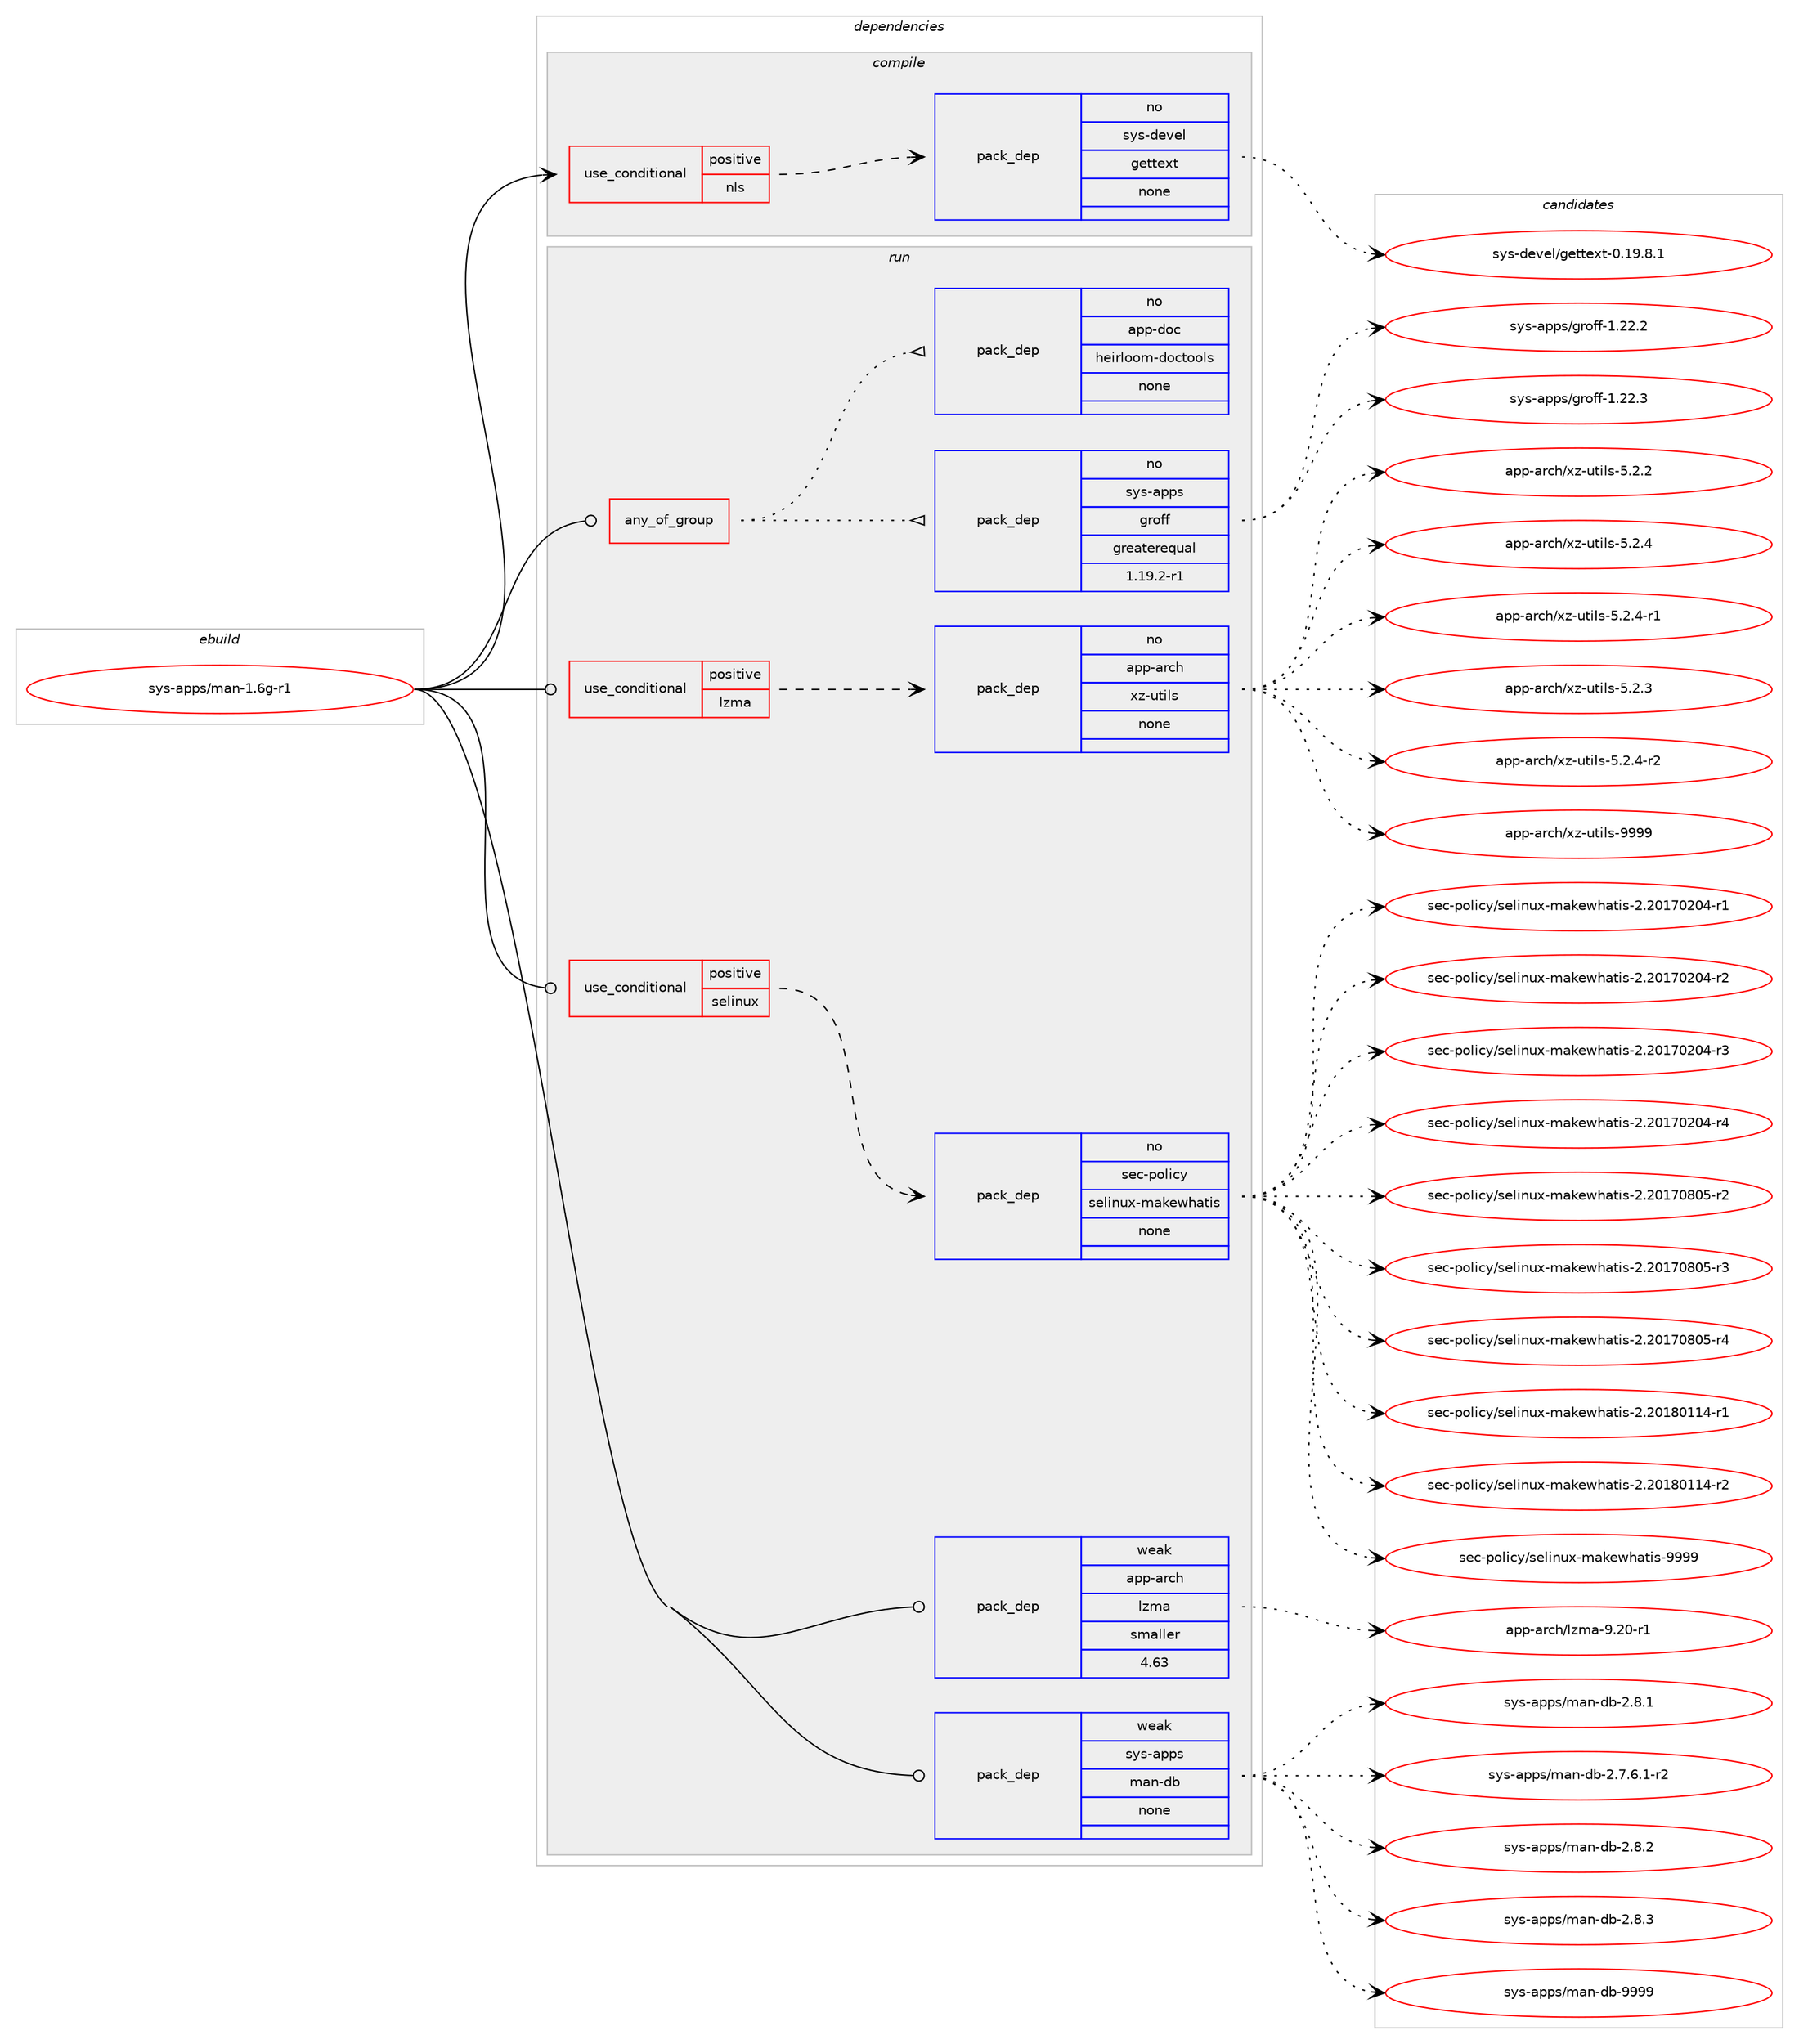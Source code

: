 digraph prolog {

# *************
# Graph options
# *************

newrank=true;
concentrate=true;
compound=true;
graph [rankdir=LR,fontname=Helvetica,fontsize=10,ranksep=1.5];#, ranksep=2.5, nodesep=0.2];
edge  [arrowhead=vee];
node  [fontname=Helvetica,fontsize=10];

# **********
# The ebuild
# **********

subgraph cluster_leftcol {
color=gray;
rank=same;
label=<<i>ebuild</i>>;
id [label="sys-apps/man-1.6g-r1", color=red, width=4, href="../sys-apps/man-1.6g-r1.svg"];
}

# ****************
# The dependencies
# ****************

subgraph cluster_midcol {
color=gray;
label=<<i>dependencies</i>>;
subgraph cluster_compile {
fillcolor="#eeeeee";
style=filled;
label=<<i>compile</i>>;
subgraph cond120 {
dependency5336 [label=<<TABLE BORDER="0" CELLBORDER="1" CELLSPACING="0" CELLPADDING="4"><TR><TD ROWSPAN="3" CELLPADDING="10">use_conditional</TD></TR><TR><TD>positive</TD></TR><TR><TD>nls</TD></TR></TABLE>>, shape=none, color=red];
subgraph pack5213 {
dependency5337 [label=<<TABLE BORDER="0" CELLBORDER="1" CELLSPACING="0" CELLPADDING="4" WIDTH="220"><TR><TD ROWSPAN="6" CELLPADDING="30">pack_dep</TD></TR><TR><TD WIDTH="110">no</TD></TR><TR><TD>sys-devel</TD></TR><TR><TD>gettext</TD></TR><TR><TD>none</TD></TR><TR><TD></TD></TR></TABLE>>, shape=none, color=blue];
}
dependency5336:e -> dependency5337:w [weight=20,style="dashed",arrowhead="vee"];
}
id:e -> dependency5336:w [weight=20,style="solid",arrowhead="vee"];
}
subgraph cluster_compileandrun {
fillcolor="#eeeeee";
style=filled;
label=<<i>compile and run</i>>;
}
subgraph cluster_run {
fillcolor="#eeeeee";
style=filled;
label=<<i>run</i>>;
subgraph any5 {
dependency5338 [label=<<TABLE BORDER="0" CELLBORDER="1" CELLSPACING="0" CELLPADDING="4"><TR><TD CELLPADDING="10">any_of_group</TD></TR></TABLE>>, shape=none, color=red];subgraph pack5214 {
dependency5339 [label=<<TABLE BORDER="0" CELLBORDER="1" CELLSPACING="0" CELLPADDING="4" WIDTH="220"><TR><TD ROWSPAN="6" CELLPADDING="30">pack_dep</TD></TR><TR><TD WIDTH="110">no</TD></TR><TR><TD>sys-apps</TD></TR><TR><TD>groff</TD></TR><TR><TD>greaterequal</TD></TR><TR><TD>1.19.2-r1</TD></TR></TABLE>>, shape=none, color=blue];
}
dependency5338:e -> dependency5339:w [weight=20,style="dotted",arrowhead="oinv"];
subgraph pack5215 {
dependency5340 [label=<<TABLE BORDER="0" CELLBORDER="1" CELLSPACING="0" CELLPADDING="4" WIDTH="220"><TR><TD ROWSPAN="6" CELLPADDING="30">pack_dep</TD></TR><TR><TD WIDTH="110">no</TD></TR><TR><TD>app-doc</TD></TR><TR><TD>heirloom-doctools</TD></TR><TR><TD>none</TD></TR><TR><TD></TD></TR></TABLE>>, shape=none, color=blue];
}
dependency5338:e -> dependency5340:w [weight=20,style="dotted",arrowhead="oinv"];
}
id:e -> dependency5338:w [weight=20,style="solid",arrowhead="odot"];
subgraph cond121 {
dependency5341 [label=<<TABLE BORDER="0" CELLBORDER="1" CELLSPACING="0" CELLPADDING="4"><TR><TD ROWSPAN="3" CELLPADDING="10">use_conditional</TD></TR><TR><TD>positive</TD></TR><TR><TD>lzma</TD></TR></TABLE>>, shape=none, color=red];
subgraph pack5216 {
dependency5342 [label=<<TABLE BORDER="0" CELLBORDER="1" CELLSPACING="0" CELLPADDING="4" WIDTH="220"><TR><TD ROWSPAN="6" CELLPADDING="30">pack_dep</TD></TR><TR><TD WIDTH="110">no</TD></TR><TR><TD>app-arch</TD></TR><TR><TD>xz-utils</TD></TR><TR><TD>none</TD></TR><TR><TD></TD></TR></TABLE>>, shape=none, color=blue];
}
dependency5341:e -> dependency5342:w [weight=20,style="dashed",arrowhead="vee"];
}
id:e -> dependency5341:w [weight=20,style="solid",arrowhead="odot"];
subgraph cond122 {
dependency5343 [label=<<TABLE BORDER="0" CELLBORDER="1" CELLSPACING="0" CELLPADDING="4"><TR><TD ROWSPAN="3" CELLPADDING="10">use_conditional</TD></TR><TR><TD>positive</TD></TR><TR><TD>selinux</TD></TR></TABLE>>, shape=none, color=red];
subgraph pack5217 {
dependency5344 [label=<<TABLE BORDER="0" CELLBORDER="1" CELLSPACING="0" CELLPADDING="4" WIDTH="220"><TR><TD ROWSPAN="6" CELLPADDING="30">pack_dep</TD></TR><TR><TD WIDTH="110">no</TD></TR><TR><TD>sec-policy</TD></TR><TR><TD>selinux-makewhatis</TD></TR><TR><TD>none</TD></TR><TR><TD></TD></TR></TABLE>>, shape=none, color=blue];
}
dependency5343:e -> dependency5344:w [weight=20,style="dashed",arrowhead="vee"];
}
id:e -> dependency5343:w [weight=20,style="solid",arrowhead="odot"];
subgraph pack5218 {
dependency5345 [label=<<TABLE BORDER="0" CELLBORDER="1" CELLSPACING="0" CELLPADDING="4" WIDTH="220"><TR><TD ROWSPAN="6" CELLPADDING="30">pack_dep</TD></TR><TR><TD WIDTH="110">weak</TD></TR><TR><TD>app-arch</TD></TR><TR><TD>lzma</TD></TR><TR><TD>smaller</TD></TR><TR><TD>4.63</TD></TR></TABLE>>, shape=none, color=blue];
}
id:e -> dependency5345:w [weight=20,style="solid",arrowhead="odot"];
subgraph pack5219 {
dependency5346 [label=<<TABLE BORDER="0" CELLBORDER="1" CELLSPACING="0" CELLPADDING="4" WIDTH="220"><TR><TD ROWSPAN="6" CELLPADDING="30">pack_dep</TD></TR><TR><TD WIDTH="110">weak</TD></TR><TR><TD>sys-apps</TD></TR><TR><TD>man-db</TD></TR><TR><TD>none</TD></TR><TR><TD></TD></TR></TABLE>>, shape=none, color=blue];
}
id:e -> dependency5346:w [weight=20,style="solid",arrowhead="odot"];
}
}

# **************
# The candidates
# **************

subgraph cluster_choices {
rank=same;
color=gray;
label=<<i>candidates</i>>;

subgraph choice5213 {
color=black;
nodesep=1;
choice1151211154510010111810110847103101116116101120116454846495746564649 [label="sys-devel/gettext-0.19.8.1", color=red, width=4,href="../sys-devel/gettext-0.19.8.1.svg"];
dependency5337:e -> choice1151211154510010111810110847103101116116101120116454846495746564649:w [style=dotted,weight="100"];
}
subgraph choice5214 {
color=black;
nodesep=1;
choice11512111545971121121154710311411110210245494650504650 [label="sys-apps/groff-1.22.2", color=red, width=4,href="../sys-apps/groff-1.22.2.svg"];
choice11512111545971121121154710311411110210245494650504651 [label="sys-apps/groff-1.22.3", color=red, width=4,href="../sys-apps/groff-1.22.3.svg"];
dependency5339:e -> choice11512111545971121121154710311411110210245494650504650:w [style=dotted,weight="100"];
dependency5339:e -> choice11512111545971121121154710311411110210245494650504651:w [style=dotted,weight="100"];
}
subgraph choice5215 {
color=black;
nodesep=1;
}
subgraph choice5216 {
color=black;
nodesep=1;
choice971121124597114991044712012245117116105108115455346504650 [label="app-arch/xz-utils-5.2.2", color=red, width=4,href="../app-arch/xz-utils-5.2.2.svg"];
choice971121124597114991044712012245117116105108115455346504652 [label="app-arch/xz-utils-5.2.4", color=red, width=4,href="../app-arch/xz-utils-5.2.4.svg"];
choice9711211245971149910447120122451171161051081154553465046524511449 [label="app-arch/xz-utils-5.2.4-r1", color=red, width=4,href="../app-arch/xz-utils-5.2.4-r1.svg"];
choice971121124597114991044712012245117116105108115455346504651 [label="app-arch/xz-utils-5.2.3", color=red, width=4,href="../app-arch/xz-utils-5.2.3.svg"];
choice9711211245971149910447120122451171161051081154553465046524511450 [label="app-arch/xz-utils-5.2.4-r2", color=red, width=4,href="../app-arch/xz-utils-5.2.4-r2.svg"];
choice9711211245971149910447120122451171161051081154557575757 [label="app-arch/xz-utils-9999", color=red, width=4,href="../app-arch/xz-utils-9999.svg"];
dependency5342:e -> choice971121124597114991044712012245117116105108115455346504650:w [style=dotted,weight="100"];
dependency5342:e -> choice971121124597114991044712012245117116105108115455346504652:w [style=dotted,weight="100"];
dependency5342:e -> choice9711211245971149910447120122451171161051081154553465046524511449:w [style=dotted,weight="100"];
dependency5342:e -> choice971121124597114991044712012245117116105108115455346504651:w [style=dotted,weight="100"];
dependency5342:e -> choice9711211245971149910447120122451171161051081154553465046524511450:w [style=dotted,weight="100"];
dependency5342:e -> choice9711211245971149910447120122451171161051081154557575757:w [style=dotted,weight="100"];
}
subgraph choice5217 {
color=black;
nodesep=1;
choice1151019945112111108105991214711510110810511011712045109971071011191049711610511545504650484955485048524511449 [label="sec-policy/selinux-makewhatis-2.20170204-r1", color=red, width=4,href="../sec-policy/selinux-makewhatis-2.20170204-r1.svg"];
choice1151019945112111108105991214711510110810511011712045109971071011191049711610511545504650484955485048524511450 [label="sec-policy/selinux-makewhatis-2.20170204-r2", color=red, width=4,href="../sec-policy/selinux-makewhatis-2.20170204-r2.svg"];
choice1151019945112111108105991214711510110810511011712045109971071011191049711610511545504650484955485048524511451 [label="sec-policy/selinux-makewhatis-2.20170204-r3", color=red, width=4,href="../sec-policy/selinux-makewhatis-2.20170204-r3.svg"];
choice1151019945112111108105991214711510110810511011712045109971071011191049711610511545504650484955485048524511452 [label="sec-policy/selinux-makewhatis-2.20170204-r4", color=red, width=4,href="../sec-policy/selinux-makewhatis-2.20170204-r4.svg"];
choice1151019945112111108105991214711510110810511011712045109971071011191049711610511545504650484955485648534511450 [label="sec-policy/selinux-makewhatis-2.20170805-r2", color=red, width=4,href="../sec-policy/selinux-makewhatis-2.20170805-r2.svg"];
choice1151019945112111108105991214711510110810511011712045109971071011191049711610511545504650484955485648534511451 [label="sec-policy/selinux-makewhatis-2.20170805-r3", color=red, width=4,href="../sec-policy/selinux-makewhatis-2.20170805-r3.svg"];
choice1151019945112111108105991214711510110810511011712045109971071011191049711610511545504650484955485648534511452 [label="sec-policy/selinux-makewhatis-2.20170805-r4", color=red, width=4,href="../sec-policy/selinux-makewhatis-2.20170805-r4.svg"];
choice1151019945112111108105991214711510110810511011712045109971071011191049711610511545504650484956484949524511449 [label="sec-policy/selinux-makewhatis-2.20180114-r1", color=red, width=4,href="../sec-policy/selinux-makewhatis-2.20180114-r1.svg"];
choice1151019945112111108105991214711510110810511011712045109971071011191049711610511545504650484956484949524511450 [label="sec-policy/selinux-makewhatis-2.20180114-r2", color=red, width=4,href="../sec-policy/selinux-makewhatis-2.20180114-r2.svg"];
choice115101994511211110810599121471151011081051101171204510997107101119104971161051154557575757 [label="sec-policy/selinux-makewhatis-9999", color=red, width=4,href="../sec-policy/selinux-makewhatis-9999.svg"];
dependency5344:e -> choice1151019945112111108105991214711510110810511011712045109971071011191049711610511545504650484955485048524511449:w [style=dotted,weight="100"];
dependency5344:e -> choice1151019945112111108105991214711510110810511011712045109971071011191049711610511545504650484955485048524511450:w [style=dotted,weight="100"];
dependency5344:e -> choice1151019945112111108105991214711510110810511011712045109971071011191049711610511545504650484955485048524511451:w [style=dotted,weight="100"];
dependency5344:e -> choice1151019945112111108105991214711510110810511011712045109971071011191049711610511545504650484955485048524511452:w [style=dotted,weight="100"];
dependency5344:e -> choice1151019945112111108105991214711510110810511011712045109971071011191049711610511545504650484955485648534511450:w [style=dotted,weight="100"];
dependency5344:e -> choice1151019945112111108105991214711510110810511011712045109971071011191049711610511545504650484955485648534511451:w [style=dotted,weight="100"];
dependency5344:e -> choice1151019945112111108105991214711510110810511011712045109971071011191049711610511545504650484955485648534511452:w [style=dotted,weight="100"];
dependency5344:e -> choice1151019945112111108105991214711510110810511011712045109971071011191049711610511545504650484956484949524511449:w [style=dotted,weight="100"];
dependency5344:e -> choice1151019945112111108105991214711510110810511011712045109971071011191049711610511545504650484956484949524511450:w [style=dotted,weight="100"];
dependency5344:e -> choice115101994511211110810599121471151011081051101171204510997107101119104971161051154557575757:w [style=dotted,weight="100"];
}
subgraph choice5218 {
color=black;
nodesep=1;
choice97112112459711499104471081221099745574650484511449 [label="app-arch/lzma-9.20-r1", color=red, width=4,href="../app-arch/lzma-9.20-r1.svg"];
dependency5345:e -> choice97112112459711499104471081221099745574650484511449:w [style=dotted,weight="100"];
}
subgraph choice5219 {
color=black;
nodesep=1;
choice115121115459711211211547109971104510098455046564649 [label="sys-apps/man-db-2.8.1", color=red, width=4,href="../sys-apps/man-db-2.8.1.svg"];
choice11512111545971121121154710997110451009845504655465446494511450 [label="sys-apps/man-db-2.7.6.1-r2", color=red, width=4,href="../sys-apps/man-db-2.7.6.1-r2.svg"];
choice115121115459711211211547109971104510098455046564650 [label="sys-apps/man-db-2.8.2", color=red, width=4,href="../sys-apps/man-db-2.8.2.svg"];
choice115121115459711211211547109971104510098455046564651 [label="sys-apps/man-db-2.8.3", color=red, width=4,href="../sys-apps/man-db-2.8.3.svg"];
choice1151211154597112112115471099711045100984557575757 [label="sys-apps/man-db-9999", color=red, width=4,href="../sys-apps/man-db-9999.svg"];
dependency5346:e -> choice115121115459711211211547109971104510098455046564649:w [style=dotted,weight="100"];
dependency5346:e -> choice11512111545971121121154710997110451009845504655465446494511450:w [style=dotted,weight="100"];
dependency5346:e -> choice115121115459711211211547109971104510098455046564650:w [style=dotted,weight="100"];
dependency5346:e -> choice115121115459711211211547109971104510098455046564651:w [style=dotted,weight="100"];
dependency5346:e -> choice1151211154597112112115471099711045100984557575757:w [style=dotted,weight="100"];
}
}

}
